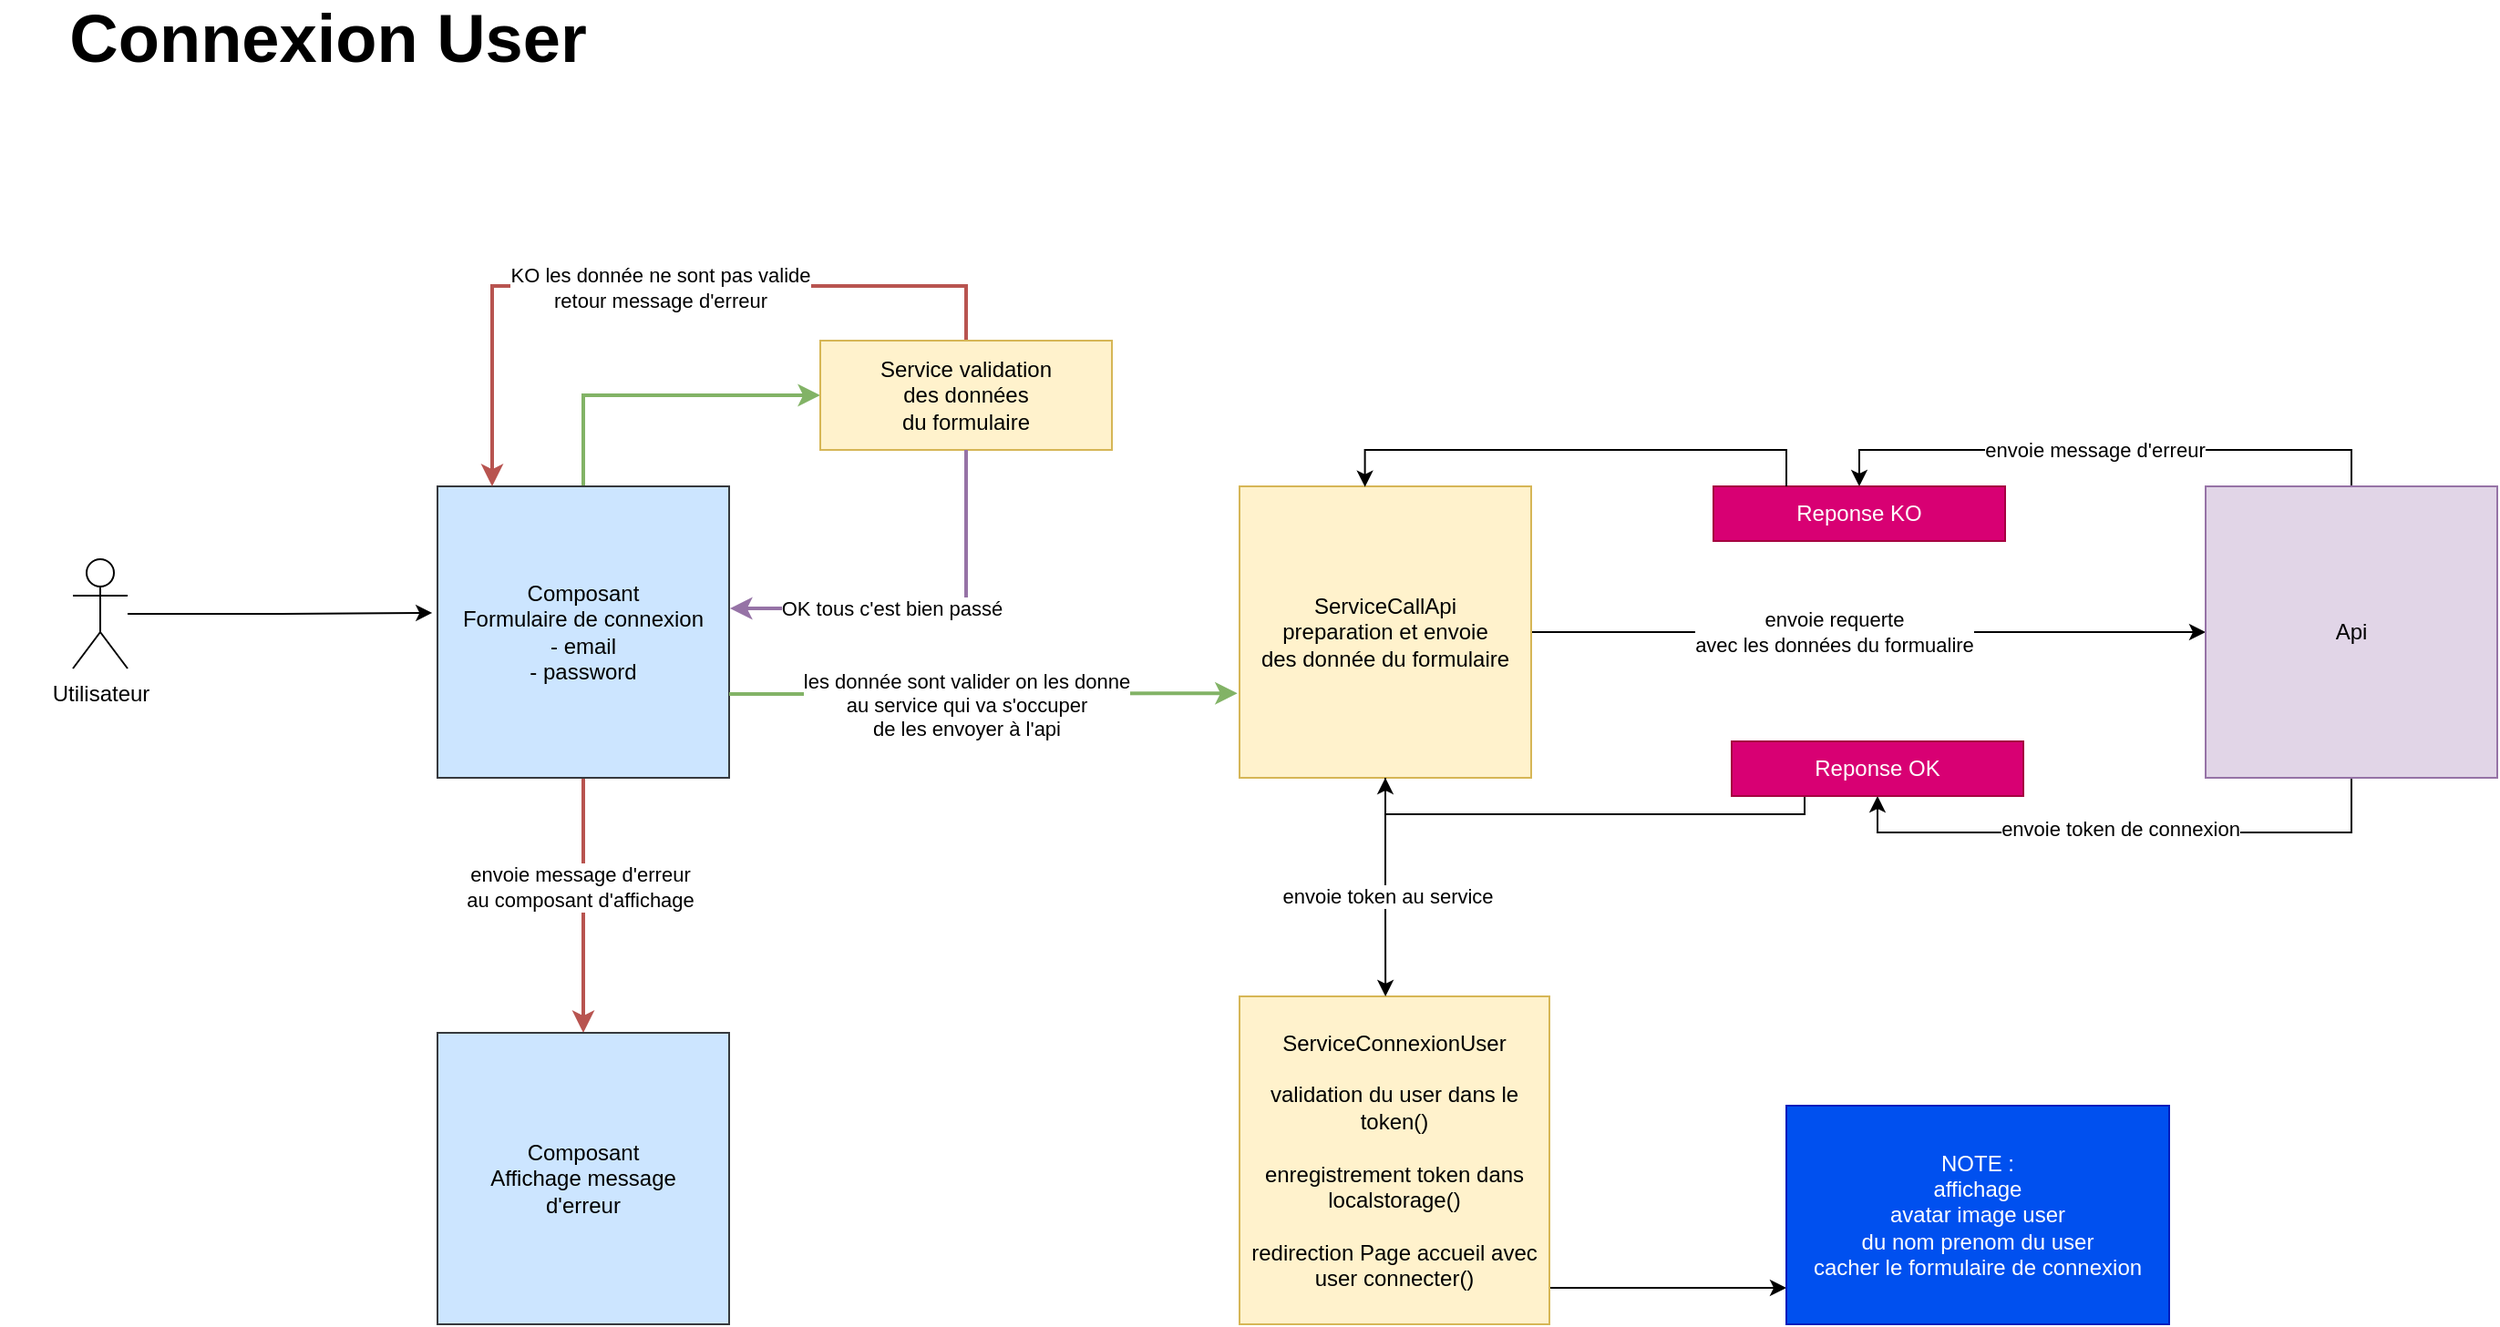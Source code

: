 <mxfile version="24.8.0">
  <diagram name="Page-1" id="BRHi-uayzUta_yZaCrEU">
    <mxGraphModel dx="3585" dy="1935" grid="1" gridSize="10" guides="1" tooltips="1" connect="1" arrows="1" fold="1" page="1" pageScale="1" pageWidth="200" pageHeight="200" math="0" shadow="0">
      <root>
        <mxCell id="0" />
        <mxCell id="1" parent="0" />
        <mxCell id="fjS6NoQkVrdrA2vDUM9d-5" style="edgeStyle=orthogonalEdgeStyle;rounded=0;orthogonalLoop=1;jettySize=auto;html=1;entryX=0;entryY=0.5;entryDx=0;entryDy=0;fillColor=#d5e8d4;strokeColor=#82b366;strokeWidth=2;" parent="1" source="Er9I0CSSIA02y8WoevbZ-44" target="fjS6NoQkVrdrA2vDUM9d-4" edge="1">
          <mxGeometry relative="1" as="geometry">
            <Array as="points">
              <mxPoint x="360" y="250" />
            </Array>
          </mxGeometry>
        </mxCell>
        <mxCell id="fjS6NoQkVrdrA2vDUM9d-14" style="edgeStyle=orthogonalEdgeStyle;rounded=0;orthogonalLoop=1;jettySize=auto;html=1;entryX=0.5;entryY=0;entryDx=0;entryDy=0;fillColor=#f8cecc;strokeColor=#b85450;strokeWidth=2;" parent="1" source="Er9I0CSSIA02y8WoevbZ-44" target="fjS6NoQkVrdrA2vDUM9d-13" edge="1">
          <mxGeometry relative="1" as="geometry" />
        </mxCell>
        <mxCell id="fjS6NoQkVrdrA2vDUM9d-15" value="envoie message d&#39;erreur&lt;br&gt;au composant d&#39;affichage" style="edgeLabel;html=1;align=center;verticalAlign=middle;resizable=0;points=[];" parent="fjS6NoQkVrdrA2vDUM9d-14" vertex="1" connectable="0">
          <mxGeometry x="-0.15" y="-2" relative="1" as="geometry">
            <mxPoint as="offset" />
          </mxGeometry>
        </mxCell>
        <mxCell id="Er9I0CSSIA02y8WoevbZ-44" value="&lt;div&gt;Composant&lt;br&gt;Formulaire de connexion&lt;br&gt;- email&lt;br&gt;- password&lt;/div&gt;" style="rounded=0;whiteSpace=wrap;html=1;fillColor=#cce5ff;strokeColor=#36393d;" parent="1" vertex="1">
          <mxGeometry x="280" y="300" width="160" height="160" as="geometry" />
        </mxCell>
        <mxCell id="Er9I0CSSIA02y8WoevbZ-64" value="Utilisateur" style="shape=umlActor;verticalLabelPosition=bottom;verticalAlign=top;html=1;outlineConnect=0;" parent="1" vertex="1">
          <mxGeometry x="80" y="340" width="30" height="60" as="geometry" />
        </mxCell>
        <mxCell id="fjS6NoQkVrdrA2vDUM9d-2" value="Connexion User" style="text;html=1;align=center;verticalAlign=middle;whiteSpace=wrap;rounded=0;fontSize=37;fontStyle=1" parent="1" vertex="1">
          <mxGeometry x="40" y="40" width="360" height="30" as="geometry" />
        </mxCell>
        <mxCell id="fjS6NoQkVrdrA2vDUM9d-3" style="edgeStyle=orthogonalEdgeStyle;rounded=0;orthogonalLoop=1;jettySize=auto;html=1;entryX=-0.018;entryY=0.434;entryDx=0;entryDy=0;entryPerimeter=0;" parent="1" source="Er9I0CSSIA02y8WoevbZ-64" target="Er9I0CSSIA02y8WoevbZ-44" edge="1">
          <mxGeometry relative="1" as="geometry" />
        </mxCell>
        <mxCell id="fjS6NoQkVrdrA2vDUM9d-11" style="edgeStyle=orthogonalEdgeStyle;rounded=0;orthogonalLoop=1;jettySize=auto;html=1;fillColor=#f8cecc;strokeColor=#b85450;strokeWidth=2;" parent="1" source="fjS6NoQkVrdrA2vDUM9d-4" target="Er9I0CSSIA02y8WoevbZ-44" edge="1">
          <mxGeometry relative="1" as="geometry">
            <Array as="points">
              <mxPoint x="570" y="190" />
              <mxPoint x="310" y="190" />
            </Array>
          </mxGeometry>
        </mxCell>
        <mxCell id="fjS6NoQkVrdrA2vDUM9d-12" value="KO les donnée ne sont pas valide&lt;br&gt;retour message d&#39;erreur" style="edgeLabel;html=1;align=center;verticalAlign=middle;resizable=0;points=[];" parent="fjS6NoQkVrdrA2vDUM9d-11" vertex="1" connectable="0">
          <mxGeometry x="-0.011" y="1" relative="1" as="geometry">
            <mxPoint as="offset" />
          </mxGeometry>
        </mxCell>
        <mxCell id="fjS6NoQkVrdrA2vDUM9d-4" value="&lt;div&gt;Service validation&lt;br&gt;des données&lt;br&gt;du formulaire&lt;/div&gt;" style="rounded=0;whiteSpace=wrap;html=1;fillColor=#fff2cc;strokeColor=#d6b656;" parent="1" vertex="1">
          <mxGeometry x="490" y="220" width="160" height="60" as="geometry" />
        </mxCell>
        <mxCell id="fjS6NoQkVrdrA2vDUM9d-17" style="edgeStyle=orthogonalEdgeStyle;rounded=0;orthogonalLoop=1;jettySize=auto;html=1;" parent="1" source="fjS6NoQkVrdrA2vDUM9d-6" target="fjS6NoQkVrdrA2vDUM9d-16" edge="1">
          <mxGeometry relative="1" as="geometry" />
        </mxCell>
        <mxCell id="fjS6NoQkVrdrA2vDUM9d-18" value="envoie requerte&lt;br&gt;avec les données du formualire" style="edgeLabel;html=1;align=center;verticalAlign=middle;resizable=0;points=[];" parent="fjS6NoQkVrdrA2vDUM9d-17" vertex="1" connectable="0">
          <mxGeometry x="-0.232" y="1" relative="1" as="geometry">
            <mxPoint x="24" y="1" as="offset" />
          </mxGeometry>
        </mxCell>
        <mxCell id="fjS6NoQkVrdrA2vDUM9d-6" value="ServiceCallApi&lt;br&gt;preparation et envoie&lt;br&gt;des donnée du formulaire" style="rounded=0;whiteSpace=wrap;html=1;fillColor=#fff2cc;strokeColor=#d6b656;" parent="1" vertex="1">
          <mxGeometry x="720" y="300" width="160" height="160" as="geometry" />
        </mxCell>
        <mxCell id="fjS6NoQkVrdrA2vDUM9d-7" style="edgeStyle=orthogonalEdgeStyle;rounded=0;orthogonalLoop=1;jettySize=auto;html=1;entryX=1.003;entryY=0.419;entryDx=0;entryDy=0;entryPerimeter=0;fillColor=#e1d5e7;strokeColor=#9673a6;strokeWidth=2;" parent="1" source="fjS6NoQkVrdrA2vDUM9d-4" target="Er9I0CSSIA02y8WoevbZ-44" edge="1">
          <mxGeometry relative="1" as="geometry">
            <Array as="points">
              <mxPoint x="570" y="367" />
            </Array>
          </mxGeometry>
        </mxCell>
        <mxCell id="fjS6NoQkVrdrA2vDUM9d-8" value="OK tous c&#39;est bien passé" style="edgeLabel;html=1;align=center;verticalAlign=middle;resizable=0;points=[];" parent="fjS6NoQkVrdrA2vDUM9d-7" vertex="1" connectable="0">
          <mxGeometry x="0.184" relative="1" as="geometry">
            <mxPoint as="offset" />
          </mxGeometry>
        </mxCell>
        <mxCell id="fjS6NoQkVrdrA2vDUM9d-9" style="edgeStyle=orthogonalEdgeStyle;rounded=0;orthogonalLoop=1;jettySize=auto;html=1;entryX=-0.007;entryY=0.71;entryDx=0;entryDy=0;entryPerimeter=0;fillColor=#d5e8d4;strokeColor=#82b366;strokeWidth=2;" parent="1" source="Er9I0CSSIA02y8WoevbZ-44" target="fjS6NoQkVrdrA2vDUM9d-6" edge="1">
          <mxGeometry relative="1" as="geometry">
            <Array as="points">
              <mxPoint x="510" y="414" />
              <mxPoint x="510" y="414" />
            </Array>
          </mxGeometry>
        </mxCell>
        <mxCell id="fjS6NoQkVrdrA2vDUM9d-10" value="les donnée sont valider on les donne&lt;br&gt;au service qui va s&#39;occuper&lt;br&gt;de les envoyer à l&#39;api" style="edgeLabel;html=1;align=center;verticalAlign=middle;resizable=0;points=[];" parent="fjS6NoQkVrdrA2vDUM9d-9" vertex="1" connectable="0">
          <mxGeometry x="-0.429" y="3" relative="1" as="geometry">
            <mxPoint x="50" y="9" as="offset" />
          </mxGeometry>
        </mxCell>
        <mxCell id="fjS6NoQkVrdrA2vDUM9d-13" value="Composant&lt;br&gt;Affichage message &lt;br&gt;d&#39;erreur" style="rounded=0;whiteSpace=wrap;html=1;fillColor=#cce5ff;strokeColor=#36393d;" parent="1" vertex="1">
          <mxGeometry x="280" y="600" width="160" height="160" as="geometry" />
        </mxCell>
        <mxCell id="fjS6NoQkVrdrA2vDUM9d-21" style="edgeStyle=orthogonalEdgeStyle;rounded=0;orthogonalLoop=1;jettySize=auto;html=1;entryX=0.5;entryY=1;entryDx=0;entryDy=0;" parent="1" source="fjS6NoQkVrdrA2vDUM9d-16" target="fjS6NoQkVrdrA2vDUM9d-19" edge="1">
          <mxGeometry relative="1" as="geometry">
            <Array as="points">
              <mxPoint x="1330" y="490" />
              <mxPoint x="1070" y="490" />
            </Array>
          </mxGeometry>
        </mxCell>
        <mxCell id="fjS6NoQkVrdrA2vDUM9d-26" value="envoie token de connexion" style="edgeLabel;html=1;align=center;verticalAlign=middle;resizable=0;points=[];" parent="fjS6NoQkVrdrA2vDUM9d-21" vertex="1" connectable="0">
          <mxGeometry x="0.015" y="-2" relative="1" as="geometry">
            <mxPoint as="offset" />
          </mxGeometry>
        </mxCell>
        <mxCell id="fjS6NoQkVrdrA2vDUM9d-22" style="edgeStyle=orthogonalEdgeStyle;rounded=0;orthogonalLoop=1;jettySize=auto;html=1;entryX=0.5;entryY=0;entryDx=0;entryDy=0;" parent="1" source="fjS6NoQkVrdrA2vDUM9d-16" target="fjS6NoQkVrdrA2vDUM9d-20" edge="1">
          <mxGeometry relative="1" as="geometry">
            <Array as="points">
              <mxPoint x="1330" y="280" />
              <mxPoint x="1060" y="280" />
            </Array>
          </mxGeometry>
        </mxCell>
        <mxCell id="fjS6NoQkVrdrA2vDUM9d-25" value="envoie message d&#39;erreur" style="edgeLabel;html=1;align=center;verticalAlign=middle;resizable=0;points=[];" parent="fjS6NoQkVrdrA2vDUM9d-22" vertex="1" connectable="0">
          <mxGeometry x="0.042" relative="1" as="geometry">
            <mxPoint as="offset" />
          </mxGeometry>
        </mxCell>
        <mxCell id="fjS6NoQkVrdrA2vDUM9d-16" value="Api" style="rounded=0;whiteSpace=wrap;html=1;fillColor=#e1d5e7;strokeColor=#9673a6;" parent="1" vertex="1">
          <mxGeometry x="1250" y="300" width="160" height="160" as="geometry" />
        </mxCell>
        <mxCell id="fjS6NoQkVrdrA2vDUM9d-23" style="edgeStyle=orthogonalEdgeStyle;rounded=0;orthogonalLoop=1;jettySize=auto;html=1;entryX=0.5;entryY=1;entryDx=0;entryDy=0;exitX=0.25;exitY=1;exitDx=0;exitDy=0;" parent="1" source="fjS6NoQkVrdrA2vDUM9d-19" target="fjS6NoQkVrdrA2vDUM9d-6" edge="1">
          <mxGeometry relative="1" as="geometry">
            <Array as="points">
              <mxPoint x="1030" y="480" />
              <mxPoint x="800" y="480" />
            </Array>
          </mxGeometry>
        </mxCell>
        <mxCell id="fjS6NoQkVrdrA2vDUM9d-19" value="Reponse OK" style="rounded=0;whiteSpace=wrap;html=1;fillColor=#d80073;strokeColor=#A50040;fontColor=#ffffff;" parent="1" vertex="1">
          <mxGeometry x="990" y="440" width="160" height="30" as="geometry" />
        </mxCell>
        <mxCell id="fjS6NoQkVrdrA2vDUM9d-20" value="Reponse KO" style="rounded=0;whiteSpace=wrap;html=1;fillColor=#d80073;strokeColor=#A50040;fontColor=#ffffff;" parent="1" vertex="1">
          <mxGeometry x="980" y="300" width="160" height="30" as="geometry" />
        </mxCell>
        <mxCell id="fjS6NoQkVrdrA2vDUM9d-24" style="edgeStyle=orthogonalEdgeStyle;rounded=0;orthogonalLoop=1;jettySize=auto;html=1;entryX=0.43;entryY=0.002;entryDx=0;entryDy=0;entryPerimeter=0;" parent="1" source="fjS6NoQkVrdrA2vDUM9d-20" target="fjS6NoQkVrdrA2vDUM9d-6" edge="1">
          <mxGeometry relative="1" as="geometry">
            <Array as="points">
              <mxPoint x="1020" y="280" />
              <mxPoint x="789" y="280" />
            </Array>
          </mxGeometry>
        </mxCell>
        <mxCell id="fjS6NoQkVrdrA2vDUM9d-31" style="edgeStyle=orthogonalEdgeStyle;rounded=0;orthogonalLoop=1;jettySize=auto;html=1;" parent="1" source="fjS6NoQkVrdrA2vDUM9d-27" target="fjS6NoQkVrdrA2vDUM9d-30" edge="1">
          <mxGeometry relative="1" as="geometry">
            <Array as="points">
              <mxPoint x="990" y="740" />
              <mxPoint x="990" y="740" />
            </Array>
          </mxGeometry>
        </mxCell>
        <mxCell id="fjS6NoQkVrdrA2vDUM9d-27" value="ServiceConnexionUser&lt;br&gt;&lt;br&gt;validation du user dans le token()&lt;br&gt;&lt;br&gt;&lt;div&gt;enregistrement token dans localstorage()&lt;br&gt;&lt;br&gt;redirection Page accueil avec user connecter()&lt;/div&gt;" style="rounded=0;whiteSpace=wrap;html=1;fillColor=#fff2cc;strokeColor=#d6b656;" parent="1" vertex="1">
          <mxGeometry x="720" y="580" width="170" height="180" as="geometry" />
        </mxCell>
        <mxCell id="fjS6NoQkVrdrA2vDUM9d-28" style="edgeStyle=orthogonalEdgeStyle;rounded=0;orthogonalLoop=1;jettySize=auto;html=1;entryX=0.471;entryY=0;entryDx=0;entryDy=0;entryPerimeter=0;" parent="1" source="fjS6NoQkVrdrA2vDUM9d-6" target="fjS6NoQkVrdrA2vDUM9d-27" edge="1">
          <mxGeometry relative="1" as="geometry" />
        </mxCell>
        <mxCell id="fjS6NoQkVrdrA2vDUM9d-29" value="envoie token au service" style="edgeLabel;html=1;align=center;verticalAlign=middle;resizable=0;points=[];" parent="fjS6NoQkVrdrA2vDUM9d-28" vertex="1" connectable="0">
          <mxGeometry x="0.081" y="1" relative="1" as="geometry">
            <mxPoint as="offset" />
          </mxGeometry>
        </mxCell>
        <mxCell id="fjS6NoQkVrdrA2vDUM9d-30" value="NOTE :&lt;br&gt;affichage&lt;br&gt;avatar image user&lt;br&gt;du nom prenom du user&lt;br&gt;cacher le formulaire de connexion" style="rounded=0;whiteSpace=wrap;html=1;fillColor=#0050ef;strokeColor=#001DBC;fontColor=#ffffff;" parent="1" vertex="1">
          <mxGeometry x="1020" y="640" width="210" height="120" as="geometry" />
        </mxCell>
      </root>
    </mxGraphModel>
  </diagram>
</mxfile>
